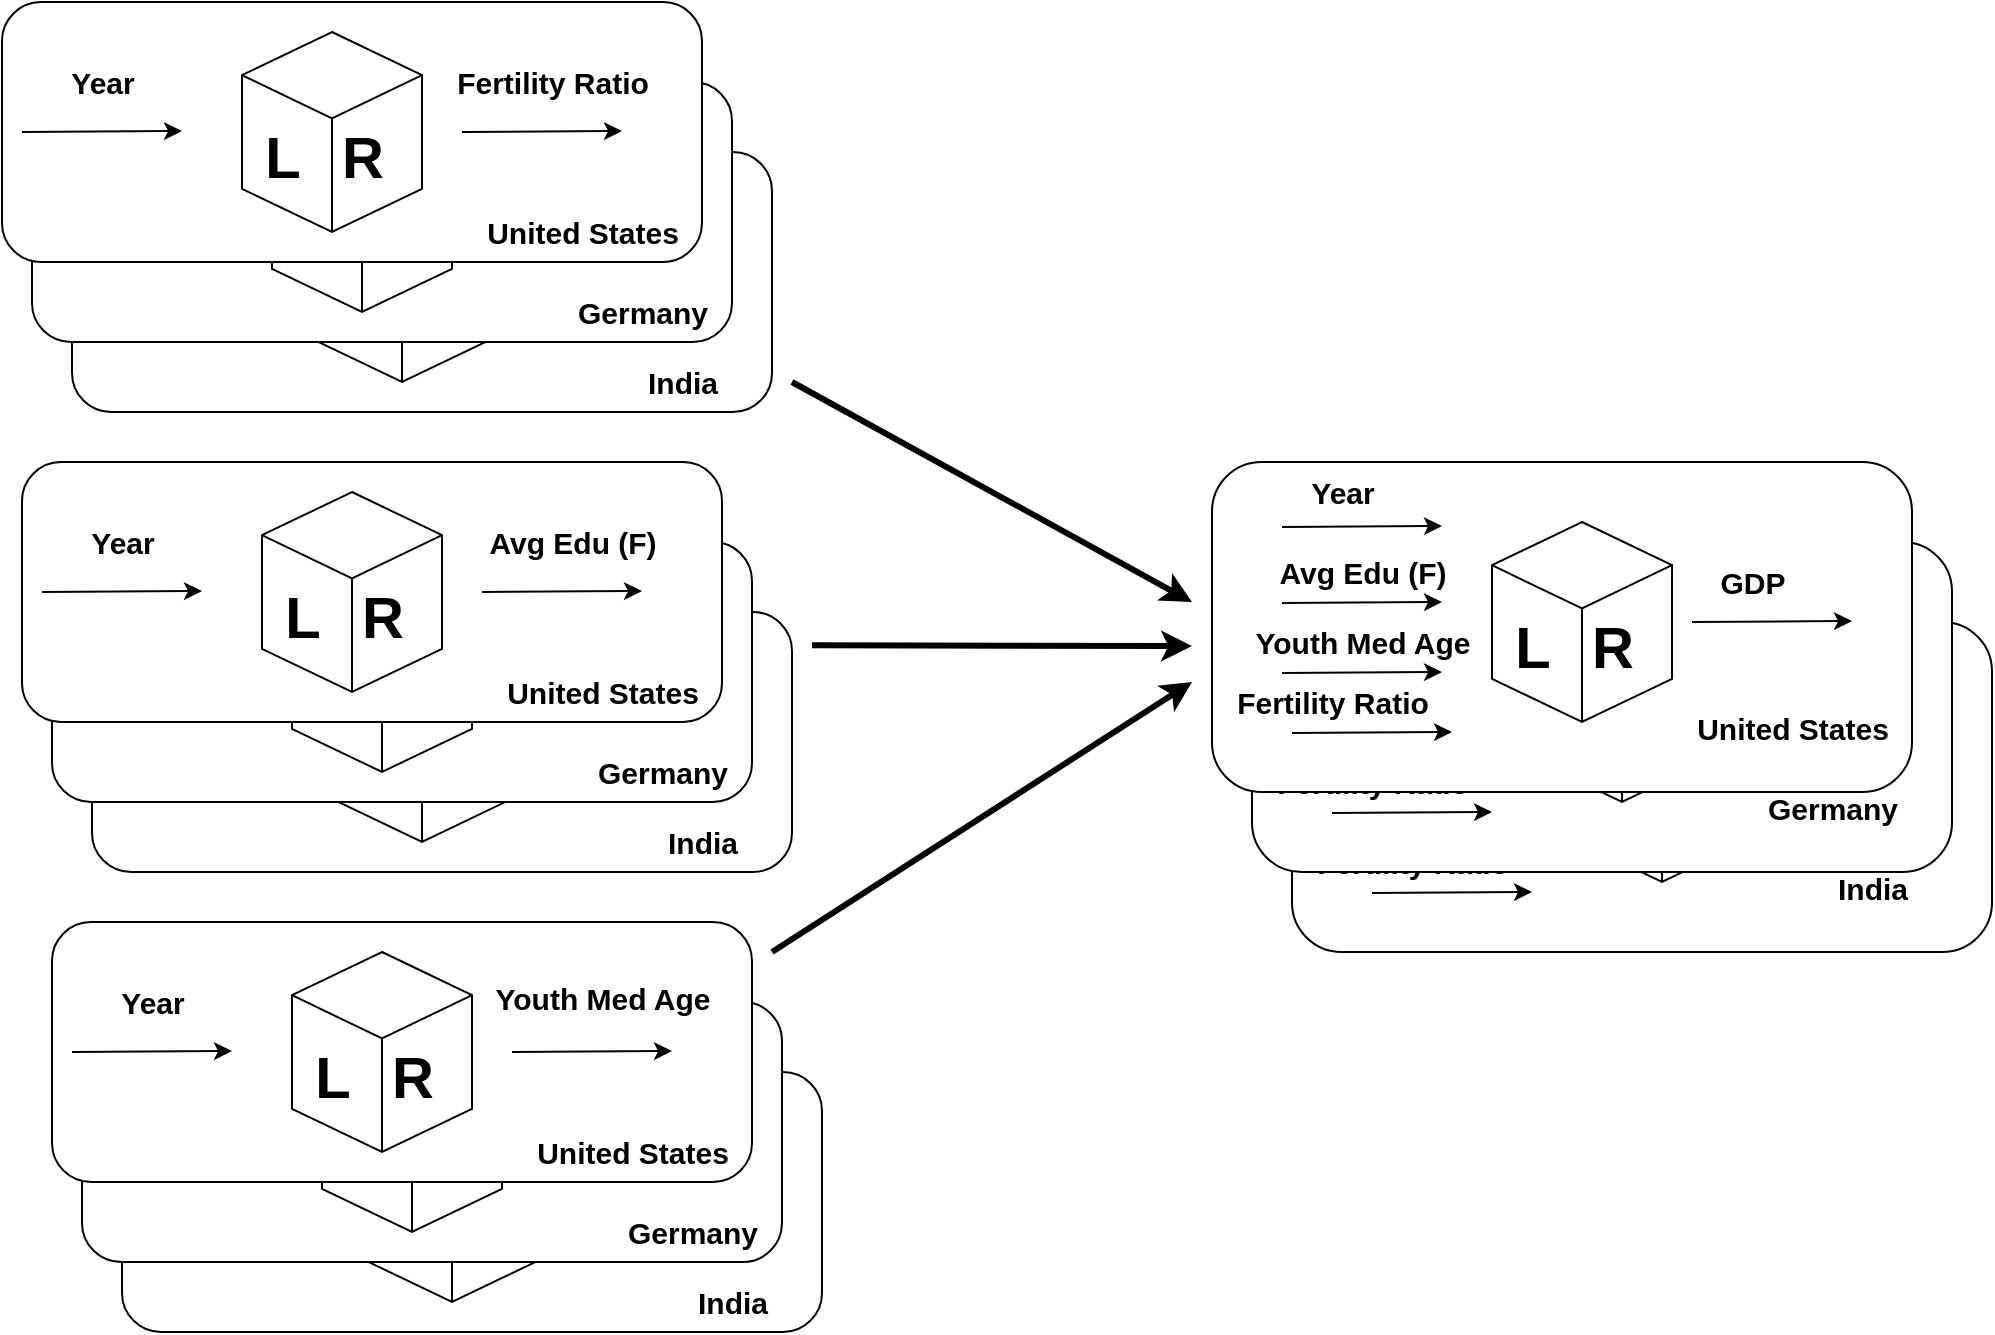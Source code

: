 <mxfile version="25.0.3">
  <diagram name="Page-1" id="n38M5JFeNuQ6cD_mAk6k">
    <mxGraphModel dx="1750" dy="870" grid="1" gridSize="10" guides="1" tooltips="1" connect="1" arrows="1" fold="1" page="1" pageScale="1" pageWidth="850" pageHeight="1100" math="0" shadow="0">
      <root>
        <mxCell id="0" />
        <mxCell id="1" parent="0" />
        <mxCell id="mbKit9BLrTyehjeJolwP-37" value="" style="group;fillColor=default;" vertex="1" connectable="0" parent="1">
          <mxGeometry x="15" y="40" width="385" height="205" as="geometry" />
        </mxCell>
        <mxCell id="mbKit9BLrTyehjeJolwP-15" value="" style="group" vertex="1" connectable="0" parent="mbKit9BLrTyehjeJolwP-37">
          <mxGeometry x="35" y="75" width="350" height="130" as="geometry" />
        </mxCell>
        <mxCell id="mbKit9BLrTyehjeJolwP-9" value="" style="rounded=1;whiteSpace=wrap;html=1;" vertex="1" parent="mbKit9BLrTyehjeJolwP-15">
          <mxGeometry width="350" height="130" as="geometry" />
        </mxCell>
        <mxCell id="mbKit9BLrTyehjeJolwP-1" value="" style="html=1;whiteSpace=wrap;shape=isoCube2;backgroundOutline=1;isoAngle=15;" vertex="1" parent="mbKit9BLrTyehjeJolwP-15">
          <mxGeometry x="120" y="15" width="90" height="100" as="geometry" />
        </mxCell>
        <mxCell id="mbKit9BLrTyehjeJolwP-2" value="" style="endArrow=classic;html=1;rounded=0;" edge="1" parent="mbKit9BLrTyehjeJolwP-15">
          <mxGeometry width="50" height="50" relative="1" as="geometry">
            <mxPoint x="10" y="65" as="sourcePoint" />
            <mxPoint x="90" y="64.5" as="targetPoint" />
          </mxGeometry>
        </mxCell>
        <mxCell id="mbKit9BLrTyehjeJolwP-3" value="&lt;b&gt;&lt;font style=&quot;font-size: 15px;&quot;&gt;Year&lt;/font&gt;&lt;/b&gt;" style="text;html=1;align=center;verticalAlign=middle;resizable=0;points=[];autosize=1;strokeColor=none;fillColor=none;" vertex="1" parent="mbKit9BLrTyehjeJolwP-15">
          <mxGeometry x="20" y="25" width="60" height="30" as="geometry" />
        </mxCell>
        <mxCell id="mbKit9BLrTyehjeJolwP-4" value="" style="endArrow=classic;html=1;rounded=0;" edge="1" parent="mbKit9BLrTyehjeJolwP-15">
          <mxGeometry width="50" height="50" relative="1" as="geometry">
            <mxPoint x="230" y="65" as="sourcePoint" />
            <mxPoint x="310" y="64.5" as="targetPoint" />
          </mxGeometry>
        </mxCell>
        <mxCell id="mbKit9BLrTyehjeJolwP-5" value="&lt;b&gt;&lt;font style=&quot;font-size: 15px;&quot;&gt;Fertility Ratio&lt;/font&gt;&lt;/b&gt;" style="text;html=1;align=center;verticalAlign=middle;resizable=0;points=[];autosize=1;strokeColor=none;fillColor=none;" vertex="1" parent="mbKit9BLrTyehjeJolwP-15">
          <mxGeometry x="215" y="25" width="120" height="30" as="geometry" />
        </mxCell>
        <mxCell id="mbKit9BLrTyehjeJolwP-10" value="&lt;font style=&quot;font-size: 29px;&quot;&gt;&lt;b&gt;L&lt;/b&gt;&lt;/font&gt;" style="text;html=1;align=center;verticalAlign=middle;resizable=0;points=[];autosize=1;strokeColor=none;fillColor=none;" vertex="1" parent="mbKit9BLrTyehjeJolwP-15">
          <mxGeometry x="120" y="53" width="40" height="50" as="geometry" />
        </mxCell>
        <mxCell id="mbKit9BLrTyehjeJolwP-13" value="&lt;span style=&quot;font-size: 29px;&quot;&gt;&lt;b&gt;R&lt;/b&gt;&lt;/span&gt;" style="text;html=1;align=center;verticalAlign=middle;resizable=0;points=[];autosize=1;strokeColor=none;fillColor=none;" vertex="1" parent="mbKit9BLrTyehjeJolwP-15">
          <mxGeometry x="160" y="53" width="40" height="50" as="geometry" />
        </mxCell>
        <mxCell id="mbKit9BLrTyehjeJolwP-14" value="&lt;b&gt;&lt;font style=&quot;font-size: 15px;&quot;&gt;India&lt;/font&gt;&lt;/b&gt;" style="text;html=1;align=center;verticalAlign=middle;resizable=0;points=[];autosize=1;strokeColor=none;fillColor=none;" vertex="1" parent="mbKit9BLrTyehjeJolwP-15">
          <mxGeometry x="275" y="100" width="60" height="30" as="geometry" />
        </mxCell>
        <mxCell id="mbKit9BLrTyehjeJolwP-17" value="" style="group" vertex="1" connectable="0" parent="mbKit9BLrTyehjeJolwP-37">
          <mxGeometry x="15" y="40" width="350" height="130" as="geometry" />
        </mxCell>
        <mxCell id="mbKit9BLrTyehjeJolwP-18" value="" style="rounded=1;whiteSpace=wrap;html=1;" vertex="1" parent="mbKit9BLrTyehjeJolwP-17">
          <mxGeometry width="350" height="130" as="geometry" />
        </mxCell>
        <mxCell id="mbKit9BLrTyehjeJolwP-19" value="" style="html=1;whiteSpace=wrap;shape=isoCube2;backgroundOutline=1;isoAngle=15;" vertex="1" parent="mbKit9BLrTyehjeJolwP-17">
          <mxGeometry x="120" y="15" width="90" height="100" as="geometry" />
        </mxCell>
        <mxCell id="mbKit9BLrTyehjeJolwP-20" value="" style="endArrow=classic;html=1;rounded=0;" edge="1" parent="mbKit9BLrTyehjeJolwP-17">
          <mxGeometry width="50" height="50" relative="1" as="geometry">
            <mxPoint x="10" y="65" as="sourcePoint" />
            <mxPoint x="90" y="64.5" as="targetPoint" />
          </mxGeometry>
        </mxCell>
        <mxCell id="mbKit9BLrTyehjeJolwP-21" value="&lt;b&gt;&lt;font style=&quot;font-size: 15px;&quot;&gt;Year&lt;/font&gt;&lt;/b&gt;" style="text;html=1;align=center;verticalAlign=middle;resizable=0;points=[];autosize=1;strokeColor=none;fillColor=none;" vertex="1" parent="mbKit9BLrTyehjeJolwP-17">
          <mxGeometry x="20" y="25" width="60" height="30" as="geometry" />
        </mxCell>
        <mxCell id="mbKit9BLrTyehjeJolwP-22" value="" style="endArrow=classic;html=1;rounded=0;" edge="1" parent="mbKit9BLrTyehjeJolwP-17">
          <mxGeometry width="50" height="50" relative="1" as="geometry">
            <mxPoint x="230" y="65" as="sourcePoint" />
            <mxPoint x="310" y="64.5" as="targetPoint" />
          </mxGeometry>
        </mxCell>
        <mxCell id="mbKit9BLrTyehjeJolwP-23" value="&lt;b&gt;&lt;font style=&quot;font-size: 15px;&quot;&gt;Fertility Ratio&lt;/font&gt;&lt;/b&gt;" style="text;html=1;align=center;verticalAlign=middle;resizable=0;points=[];autosize=1;strokeColor=none;fillColor=none;" vertex="1" parent="mbKit9BLrTyehjeJolwP-17">
          <mxGeometry x="215" y="25" width="120" height="30" as="geometry" />
        </mxCell>
        <mxCell id="mbKit9BLrTyehjeJolwP-24" value="&lt;font style=&quot;font-size: 29px;&quot;&gt;&lt;b&gt;L&lt;/b&gt;&lt;/font&gt;" style="text;html=1;align=center;verticalAlign=middle;resizable=0;points=[];autosize=1;strokeColor=none;fillColor=none;" vertex="1" parent="mbKit9BLrTyehjeJolwP-17">
          <mxGeometry x="120" y="53" width="40" height="50" as="geometry" />
        </mxCell>
        <mxCell id="mbKit9BLrTyehjeJolwP-25" value="&lt;span style=&quot;font-size: 29px;&quot;&gt;&lt;b&gt;R&lt;/b&gt;&lt;/span&gt;" style="text;html=1;align=center;verticalAlign=middle;resizable=0;points=[];autosize=1;strokeColor=none;fillColor=none;" vertex="1" parent="mbKit9BLrTyehjeJolwP-17">
          <mxGeometry x="160" y="53" width="40" height="50" as="geometry" />
        </mxCell>
        <mxCell id="mbKit9BLrTyehjeJolwP-26" value="&lt;span style=&quot;font-size: 15px;&quot;&gt;&lt;b&gt;Germany&lt;/b&gt;&lt;/span&gt;" style="text;html=1;align=center;verticalAlign=middle;resizable=0;points=[];autosize=1;strokeColor=none;fillColor=none;" vertex="1" parent="mbKit9BLrTyehjeJolwP-17">
          <mxGeometry x="260" y="100" width="90" height="30" as="geometry" />
        </mxCell>
        <mxCell id="mbKit9BLrTyehjeJolwP-27" value="" style="group" vertex="1" connectable="0" parent="mbKit9BLrTyehjeJolwP-37">
          <mxGeometry width="365" height="130" as="geometry" />
        </mxCell>
        <mxCell id="mbKit9BLrTyehjeJolwP-28" value="" style="rounded=1;whiteSpace=wrap;html=1;" vertex="1" parent="mbKit9BLrTyehjeJolwP-27">
          <mxGeometry width="350" height="130" as="geometry" />
        </mxCell>
        <mxCell id="mbKit9BLrTyehjeJolwP-29" value="" style="html=1;whiteSpace=wrap;shape=isoCube2;backgroundOutline=1;isoAngle=15;" vertex="1" parent="mbKit9BLrTyehjeJolwP-27">
          <mxGeometry x="120" y="15" width="90" height="100" as="geometry" />
        </mxCell>
        <mxCell id="mbKit9BLrTyehjeJolwP-30" value="" style="endArrow=classic;html=1;rounded=0;" edge="1" parent="mbKit9BLrTyehjeJolwP-27">
          <mxGeometry width="50" height="50" relative="1" as="geometry">
            <mxPoint x="10" y="65" as="sourcePoint" />
            <mxPoint x="90" y="64.5" as="targetPoint" />
          </mxGeometry>
        </mxCell>
        <mxCell id="mbKit9BLrTyehjeJolwP-31" value="&lt;b&gt;&lt;font style=&quot;font-size: 15px;&quot;&gt;Year&lt;/font&gt;&lt;/b&gt;" style="text;html=1;align=center;verticalAlign=middle;resizable=0;points=[];autosize=1;strokeColor=none;fillColor=none;" vertex="1" parent="mbKit9BLrTyehjeJolwP-27">
          <mxGeometry x="20" y="25" width="60" height="30" as="geometry" />
        </mxCell>
        <mxCell id="mbKit9BLrTyehjeJolwP-32" value="" style="endArrow=classic;html=1;rounded=0;" edge="1" parent="mbKit9BLrTyehjeJolwP-27">
          <mxGeometry width="50" height="50" relative="1" as="geometry">
            <mxPoint x="230" y="65" as="sourcePoint" />
            <mxPoint x="310" y="64.5" as="targetPoint" />
          </mxGeometry>
        </mxCell>
        <mxCell id="mbKit9BLrTyehjeJolwP-33" value="&lt;b&gt;&lt;font style=&quot;font-size: 15px;&quot;&gt;Fertility Ratio&lt;/font&gt;&lt;/b&gt;" style="text;html=1;align=center;verticalAlign=middle;resizable=0;points=[];autosize=1;strokeColor=none;fillColor=none;" vertex="1" parent="mbKit9BLrTyehjeJolwP-27">
          <mxGeometry x="215" y="25" width="120" height="30" as="geometry" />
        </mxCell>
        <mxCell id="mbKit9BLrTyehjeJolwP-34" value="&lt;font style=&quot;font-size: 29px;&quot;&gt;&lt;b&gt;L&lt;/b&gt;&lt;/font&gt;" style="text;html=1;align=center;verticalAlign=middle;resizable=0;points=[];autosize=1;strokeColor=none;fillColor=none;" vertex="1" parent="mbKit9BLrTyehjeJolwP-27">
          <mxGeometry x="120" y="53" width="40" height="50" as="geometry" />
        </mxCell>
        <mxCell id="mbKit9BLrTyehjeJolwP-35" value="&lt;span style=&quot;font-size: 29px;&quot;&gt;&lt;b&gt;R&lt;/b&gt;&lt;/span&gt;" style="text;html=1;align=center;verticalAlign=middle;resizable=0;points=[];autosize=1;strokeColor=none;fillColor=none;" vertex="1" parent="mbKit9BLrTyehjeJolwP-27">
          <mxGeometry x="160" y="53" width="40" height="50" as="geometry" />
        </mxCell>
        <mxCell id="mbKit9BLrTyehjeJolwP-36" value="&lt;span style=&quot;font-size: 15px;&quot;&gt;&lt;b&gt;United States&lt;/b&gt;&lt;/span&gt;" style="text;html=1;align=center;verticalAlign=middle;resizable=0;points=[];autosize=1;strokeColor=none;fillColor=none;" vertex="1" parent="mbKit9BLrTyehjeJolwP-27">
          <mxGeometry x="230" y="100" width="120" height="30" as="geometry" />
        </mxCell>
        <mxCell id="mbKit9BLrTyehjeJolwP-58" value="" style="group" vertex="1" connectable="0" parent="1">
          <mxGeometry x="25" y="270" width="385" height="205" as="geometry" />
        </mxCell>
        <mxCell id="mbKit9BLrTyehjeJolwP-59" value="" style="group" vertex="1" connectable="0" parent="mbKit9BLrTyehjeJolwP-58">
          <mxGeometry x="35" y="75" width="350" height="130" as="geometry" />
        </mxCell>
        <mxCell id="mbKit9BLrTyehjeJolwP-60" value="" style="rounded=1;whiteSpace=wrap;html=1;" vertex="1" parent="mbKit9BLrTyehjeJolwP-59">
          <mxGeometry width="350" height="130" as="geometry" />
        </mxCell>
        <mxCell id="mbKit9BLrTyehjeJolwP-61" value="" style="html=1;whiteSpace=wrap;shape=isoCube2;backgroundOutline=1;isoAngle=15;" vertex="1" parent="mbKit9BLrTyehjeJolwP-59">
          <mxGeometry x="120" y="15" width="90" height="100" as="geometry" />
        </mxCell>
        <mxCell id="mbKit9BLrTyehjeJolwP-62" value="" style="endArrow=classic;html=1;rounded=0;" edge="1" parent="mbKit9BLrTyehjeJolwP-59">
          <mxGeometry width="50" height="50" relative="1" as="geometry">
            <mxPoint x="10" y="65" as="sourcePoint" />
            <mxPoint x="90" y="64.5" as="targetPoint" />
          </mxGeometry>
        </mxCell>
        <mxCell id="mbKit9BLrTyehjeJolwP-63" value="&lt;b&gt;&lt;font style=&quot;font-size: 15px;&quot;&gt;Year&lt;/font&gt;&lt;/b&gt;" style="text;html=1;align=center;verticalAlign=middle;resizable=0;points=[];autosize=1;strokeColor=none;fillColor=none;" vertex="1" parent="mbKit9BLrTyehjeJolwP-59">
          <mxGeometry x="20" y="25" width="60" height="30" as="geometry" />
        </mxCell>
        <mxCell id="mbKit9BLrTyehjeJolwP-64" value="" style="endArrow=classic;html=1;rounded=0;" edge="1" parent="mbKit9BLrTyehjeJolwP-59">
          <mxGeometry width="50" height="50" relative="1" as="geometry">
            <mxPoint x="230" y="65" as="sourcePoint" />
            <mxPoint x="310" y="64.5" as="targetPoint" />
          </mxGeometry>
        </mxCell>
        <mxCell id="mbKit9BLrTyehjeJolwP-65" value="&lt;b&gt;&lt;font style=&quot;font-size: 15px;&quot;&gt;Fertility Ratio&lt;/font&gt;&lt;/b&gt;" style="text;html=1;align=center;verticalAlign=middle;resizable=0;points=[];autosize=1;strokeColor=none;fillColor=none;" vertex="1" parent="mbKit9BLrTyehjeJolwP-59">
          <mxGeometry x="215" y="25" width="120" height="30" as="geometry" />
        </mxCell>
        <mxCell id="mbKit9BLrTyehjeJolwP-66" value="&lt;font style=&quot;font-size: 29px;&quot;&gt;&lt;b&gt;L&lt;/b&gt;&lt;/font&gt;" style="text;html=1;align=center;verticalAlign=middle;resizable=0;points=[];autosize=1;strokeColor=none;fillColor=none;" vertex="1" parent="mbKit9BLrTyehjeJolwP-59">
          <mxGeometry x="120" y="53" width="40" height="50" as="geometry" />
        </mxCell>
        <mxCell id="mbKit9BLrTyehjeJolwP-67" value="&lt;span style=&quot;font-size: 29px;&quot;&gt;&lt;b&gt;R&lt;/b&gt;&lt;/span&gt;" style="text;html=1;align=center;verticalAlign=middle;resizable=0;points=[];autosize=1;strokeColor=none;fillColor=none;" vertex="1" parent="mbKit9BLrTyehjeJolwP-59">
          <mxGeometry x="160" y="53" width="40" height="50" as="geometry" />
        </mxCell>
        <mxCell id="mbKit9BLrTyehjeJolwP-68" value="&lt;b&gt;&lt;font style=&quot;font-size: 15px;&quot;&gt;India&lt;/font&gt;&lt;/b&gt;" style="text;html=1;align=center;verticalAlign=middle;resizable=0;points=[];autosize=1;strokeColor=none;fillColor=none;" vertex="1" parent="mbKit9BLrTyehjeJolwP-59">
          <mxGeometry x="275" y="100" width="60" height="30" as="geometry" />
        </mxCell>
        <mxCell id="mbKit9BLrTyehjeJolwP-69" value="" style="group" vertex="1" connectable="0" parent="mbKit9BLrTyehjeJolwP-58">
          <mxGeometry x="15" y="40" width="350" height="130" as="geometry" />
        </mxCell>
        <mxCell id="mbKit9BLrTyehjeJolwP-70" value="" style="rounded=1;whiteSpace=wrap;html=1;" vertex="1" parent="mbKit9BLrTyehjeJolwP-69">
          <mxGeometry width="350" height="130" as="geometry" />
        </mxCell>
        <mxCell id="mbKit9BLrTyehjeJolwP-71" value="" style="html=1;whiteSpace=wrap;shape=isoCube2;backgroundOutline=1;isoAngle=15;" vertex="1" parent="mbKit9BLrTyehjeJolwP-69">
          <mxGeometry x="120" y="15" width="90" height="100" as="geometry" />
        </mxCell>
        <mxCell id="mbKit9BLrTyehjeJolwP-72" value="" style="endArrow=classic;html=1;rounded=0;" edge="1" parent="mbKit9BLrTyehjeJolwP-69">
          <mxGeometry width="50" height="50" relative="1" as="geometry">
            <mxPoint x="10" y="65" as="sourcePoint" />
            <mxPoint x="90" y="64.5" as="targetPoint" />
          </mxGeometry>
        </mxCell>
        <mxCell id="mbKit9BLrTyehjeJolwP-73" value="&lt;b&gt;&lt;font style=&quot;font-size: 15px;&quot;&gt;Year&lt;/font&gt;&lt;/b&gt;" style="text;html=1;align=center;verticalAlign=middle;resizable=0;points=[];autosize=1;strokeColor=none;fillColor=none;" vertex="1" parent="mbKit9BLrTyehjeJolwP-69">
          <mxGeometry x="20" y="25" width="60" height="30" as="geometry" />
        </mxCell>
        <mxCell id="mbKit9BLrTyehjeJolwP-74" value="" style="endArrow=classic;html=1;rounded=0;" edge="1" parent="mbKit9BLrTyehjeJolwP-69">
          <mxGeometry width="50" height="50" relative="1" as="geometry">
            <mxPoint x="230" y="65" as="sourcePoint" />
            <mxPoint x="310" y="64.5" as="targetPoint" />
          </mxGeometry>
        </mxCell>
        <mxCell id="mbKit9BLrTyehjeJolwP-75" value="&lt;b&gt;&lt;font style=&quot;font-size: 15px;&quot;&gt;Fertility Ratio&lt;/font&gt;&lt;/b&gt;" style="text;html=1;align=center;verticalAlign=middle;resizable=0;points=[];autosize=1;strokeColor=none;fillColor=none;" vertex="1" parent="mbKit9BLrTyehjeJolwP-69">
          <mxGeometry x="215" y="25" width="120" height="30" as="geometry" />
        </mxCell>
        <mxCell id="mbKit9BLrTyehjeJolwP-76" value="&lt;font style=&quot;font-size: 29px;&quot;&gt;&lt;b&gt;L&lt;/b&gt;&lt;/font&gt;" style="text;html=1;align=center;verticalAlign=middle;resizable=0;points=[];autosize=1;strokeColor=none;fillColor=none;" vertex="1" parent="mbKit9BLrTyehjeJolwP-69">
          <mxGeometry x="120" y="53" width="40" height="50" as="geometry" />
        </mxCell>
        <mxCell id="mbKit9BLrTyehjeJolwP-77" value="&lt;span style=&quot;font-size: 29px;&quot;&gt;&lt;b&gt;R&lt;/b&gt;&lt;/span&gt;" style="text;html=1;align=center;verticalAlign=middle;resizable=0;points=[];autosize=1;strokeColor=none;fillColor=none;" vertex="1" parent="mbKit9BLrTyehjeJolwP-69">
          <mxGeometry x="160" y="53" width="40" height="50" as="geometry" />
        </mxCell>
        <mxCell id="mbKit9BLrTyehjeJolwP-78" value="&lt;span style=&quot;font-size: 15px;&quot;&gt;&lt;b&gt;Germany&lt;/b&gt;&lt;/span&gt;" style="text;html=1;align=center;verticalAlign=middle;resizable=0;points=[];autosize=1;strokeColor=none;fillColor=none;" vertex="1" parent="mbKit9BLrTyehjeJolwP-69">
          <mxGeometry x="260" y="100" width="90" height="30" as="geometry" />
        </mxCell>
        <mxCell id="mbKit9BLrTyehjeJolwP-79" value="" style="group" vertex="1" connectable="0" parent="mbKit9BLrTyehjeJolwP-58">
          <mxGeometry width="365" height="130" as="geometry" />
        </mxCell>
        <mxCell id="mbKit9BLrTyehjeJolwP-80" value="" style="rounded=1;whiteSpace=wrap;html=1;" vertex="1" parent="mbKit9BLrTyehjeJolwP-79">
          <mxGeometry width="350" height="130" as="geometry" />
        </mxCell>
        <mxCell id="mbKit9BLrTyehjeJolwP-81" value="" style="html=1;whiteSpace=wrap;shape=isoCube2;backgroundOutline=1;isoAngle=15;" vertex="1" parent="mbKit9BLrTyehjeJolwP-79">
          <mxGeometry x="120" y="15" width="90" height="100" as="geometry" />
        </mxCell>
        <mxCell id="mbKit9BLrTyehjeJolwP-82" value="" style="endArrow=classic;html=1;rounded=0;" edge="1" parent="mbKit9BLrTyehjeJolwP-79">
          <mxGeometry width="50" height="50" relative="1" as="geometry">
            <mxPoint x="10" y="65" as="sourcePoint" />
            <mxPoint x="90" y="64.5" as="targetPoint" />
          </mxGeometry>
        </mxCell>
        <mxCell id="mbKit9BLrTyehjeJolwP-83" value="&lt;b&gt;&lt;font style=&quot;font-size: 15px;&quot;&gt;Year&lt;/font&gt;&lt;/b&gt;" style="text;html=1;align=center;verticalAlign=middle;resizable=0;points=[];autosize=1;strokeColor=none;fillColor=none;" vertex="1" parent="mbKit9BLrTyehjeJolwP-79">
          <mxGeometry x="20" y="25" width="60" height="30" as="geometry" />
        </mxCell>
        <mxCell id="mbKit9BLrTyehjeJolwP-84" value="" style="endArrow=classic;html=1;rounded=0;" edge="1" parent="mbKit9BLrTyehjeJolwP-79">
          <mxGeometry width="50" height="50" relative="1" as="geometry">
            <mxPoint x="230" y="65" as="sourcePoint" />
            <mxPoint x="310" y="64.5" as="targetPoint" />
          </mxGeometry>
        </mxCell>
        <mxCell id="mbKit9BLrTyehjeJolwP-85" value="&lt;span style=&quot;font-size: 15px;&quot;&gt;&lt;b&gt;Avg Edu (F)&lt;/b&gt;&lt;/span&gt;" style="text;html=1;align=center;verticalAlign=middle;resizable=0;points=[];autosize=1;strokeColor=none;fillColor=none;" vertex="1" parent="mbKit9BLrTyehjeJolwP-79">
          <mxGeometry x="220" y="25" width="110" height="30" as="geometry" />
        </mxCell>
        <mxCell id="mbKit9BLrTyehjeJolwP-86" value="&lt;font style=&quot;font-size: 29px;&quot;&gt;&lt;b&gt;L&lt;/b&gt;&lt;/font&gt;" style="text;html=1;align=center;verticalAlign=middle;resizable=0;points=[];autosize=1;strokeColor=none;fillColor=none;" vertex="1" parent="mbKit9BLrTyehjeJolwP-79">
          <mxGeometry x="120" y="53" width="40" height="50" as="geometry" />
        </mxCell>
        <mxCell id="mbKit9BLrTyehjeJolwP-87" value="&lt;span style=&quot;font-size: 29px;&quot;&gt;&lt;b&gt;R&lt;/b&gt;&lt;/span&gt;" style="text;html=1;align=center;verticalAlign=middle;resizable=0;points=[];autosize=1;strokeColor=none;fillColor=none;" vertex="1" parent="mbKit9BLrTyehjeJolwP-79">
          <mxGeometry x="160" y="53" width="40" height="50" as="geometry" />
        </mxCell>
        <mxCell id="mbKit9BLrTyehjeJolwP-88" value="&lt;span style=&quot;font-size: 15px;&quot;&gt;&lt;b&gt;United States&lt;/b&gt;&lt;/span&gt;" style="text;html=1;align=center;verticalAlign=middle;resizable=0;points=[];autosize=1;strokeColor=none;fillColor=none;" vertex="1" parent="mbKit9BLrTyehjeJolwP-79">
          <mxGeometry x="230" y="100" width="120" height="30" as="geometry" />
        </mxCell>
        <mxCell id="mbKit9BLrTyehjeJolwP-89" value="" style="group" vertex="1" connectable="0" parent="1">
          <mxGeometry x="40" y="500" width="385" height="205" as="geometry" />
        </mxCell>
        <mxCell id="mbKit9BLrTyehjeJolwP-90" value="" style="group" vertex="1" connectable="0" parent="mbKit9BLrTyehjeJolwP-89">
          <mxGeometry x="35" y="75" width="350" height="130" as="geometry" />
        </mxCell>
        <mxCell id="mbKit9BLrTyehjeJolwP-91" value="" style="rounded=1;whiteSpace=wrap;html=1;" vertex="1" parent="mbKit9BLrTyehjeJolwP-90">
          <mxGeometry width="350" height="130" as="geometry" />
        </mxCell>
        <mxCell id="mbKit9BLrTyehjeJolwP-92" value="" style="html=1;whiteSpace=wrap;shape=isoCube2;backgroundOutline=1;isoAngle=15;" vertex="1" parent="mbKit9BLrTyehjeJolwP-90">
          <mxGeometry x="120" y="15" width="90" height="100" as="geometry" />
        </mxCell>
        <mxCell id="mbKit9BLrTyehjeJolwP-93" value="" style="endArrow=classic;html=1;rounded=0;" edge="1" parent="mbKit9BLrTyehjeJolwP-90">
          <mxGeometry width="50" height="50" relative="1" as="geometry">
            <mxPoint x="10" y="65" as="sourcePoint" />
            <mxPoint x="90" y="64.5" as="targetPoint" />
          </mxGeometry>
        </mxCell>
        <mxCell id="mbKit9BLrTyehjeJolwP-94" value="&lt;b&gt;&lt;font style=&quot;font-size: 15px;&quot;&gt;Year&lt;/font&gt;&lt;/b&gt;" style="text;html=1;align=center;verticalAlign=middle;resizable=0;points=[];autosize=1;strokeColor=none;fillColor=none;" vertex="1" parent="mbKit9BLrTyehjeJolwP-90">
          <mxGeometry x="20" y="25" width="60" height="30" as="geometry" />
        </mxCell>
        <mxCell id="mbKit9BLrTyehjeJolwP-95" value="" style="endArrow=classic;html=1;rounded=0;" edge="1" parent="mbKit9BLrTyehjeJolwP-90">
          <mxGeometry width="50" height="50" relative="1" as="geometry">
            <mxPoint x="230" y="65" as="sourcePoint" />
            <mxPoint x="310" y="64.5" as="targetPoint" />
          </mxGeometry>
        </mxCell>
        <mxCell id="mbKit9BLrTyehjeJolwP-96" value="&lt;b&gt;&lt;font style=&quot;font-size: 15px;&quot;&gt;Fertility Ratio&lt;/font&gt;&lt;/b&gt;" style="text;html=1;align=center;verticalAlign=middle;resizable=0;points=[];autosize=1;strokeColor=none;fillColor=none;" vertex="1" parent="mbKit9BLrTyehjeJolwP-90">
          <mxGeometry x="215" y="25" width="120" height="30" as="geometry" />
        </mxCell>
        <mxCell id="mbKit9BLrTyehjeJolwP-97" value="&lt;font style=&quot;font-size: 29px;&quot;&gt;&lt;b&gt;L&lt;/b&gt;&lt;/font&gt;" style="text;html=1;align=center;verticalAlign=middle;resizable=0;points=[];autosize=1;strokeColor=none;fillColor=none;" vertex="1" parent="mbKit9BLrTyehjeJolwP-90">
          <mxGeometry x="120" y="53" width="40" height="50" as="geometry" />
        </mxCell>
        <mxCell id="mbKit9BLrTyehjeJolwP-98" value="&lt;span style=&quot;font-size: 29px;&quot;&gt;&lt;b&gt;R&lt;/b&gt;&lt;/span&gt;" style="text;html=1;align=center;verticalAlign=middle;resizable=0;points=[];autosize=1;strokeColor=none;fillColor=none;" vertex="1" parent="mbKit9BLrTyehjeJolwP-90">
          <mxGeometry x="160" y="53" width="40" height="50" as="geometry" />
        </mxCell>
        <mxCell id="mbKit9BLrTyehjeJolwP-99" value="&lt;b&gt;&lt;font style=&quot;font-size: 15px;&quot;&gt;India&lt;/font&gt;&lt;/b&gt;" style="text;html=1;align=center;verticalAlign=middle;resizable=0;points=[];autosize=1;strokeColor=none;fillColor=none;" vertex="1" parent="mbKit9BLrTyehjeJolwP-90">
          <mxGeometry x="275" y="100" width="60" height="30" as="geometry" />
        </mxCell>
        <mxCell id="mbKit9BLrTyehjeJolwP-100" value="" style="group" vertex="1" connectable="0" parent="mbKit9BLrTyehjeJolwP-89">
          <mxGeometry x="15" y="40" width="350" height="130" as="geometry" />
        </mxCell>
        <mxCell id="mbKit9BLrTyehjeJolwP-101" value="" style="rounded=1;whiteSpace=wrap;html=1;" vertex="1" parent="mbKit9BLrTyehjeJolwP-100">
          <mxGeometry width="350" height="130" as="geometry" />
        </mxCell>
        <mxCell id="mbKit9BLrTyehjeJolwP-102" value="" style="html=1;whiteSpace=wrap;shape=isoCube2;backgroundOutline=1;isoAngle=15;" vertex="1" parent="mbKit9BLrTyehjeJolwP-100">
          <mxGeometry x="120" y="15" width="90" height="100" as="geometry" />
        </mxCell>
        <mxCell id="mbKit9BLrTyehjeJolwP-103" value="" style="endArrow=classic;html=1;rounded=0;" edge="1" parent="mbKit9BLrTyehjeJolwP-100">
          <mxGeometry width="50" height="50" relative="1" as="geometry">
            <mxPoint x="10" y="65" as="sourcePoint" />
            <mxPoint x="90" y="64.5" as="targetPoint" />
          </mxGeometry>
        </mxCell>
        <mxCell id="mbKit9BLrTyehjeJolwP-104" value="&lt;b&gt;&lt;font style=&quot;font-size: 15px;&quot;&gt;Year&lt;/font&gt;&lt;/b&gt;" style="text;html=1;align=center;verticalAlign=middle;resizable=0;points=[];autosize=1;strokeColor=none;fillColor=none;" vertex="1" parent="mbKit9BLrTyehjeJolwP-100">
          <mxGeometry x="20" y="25" width="60" height="30" as="geometry" />
        </mxCell>
        <mxCell id="mbKit9BLrTyehjeJolwP-105" value="" style="endArrow=classic;html=1;rounded=0;" edge="1" parent="mbKit9BLrTyehjeJolwP-100">
          <mxGeometry width="50" height="50" relative="1" as="geometry">
            <mxPoint x="230" y="65" as="sourcePoint" />
            <mxPoint x="310" y="64.5" as="targetPoint" />
          </mxGeometry>
        </mxCell>
        <mxCell id="mbKit9BLrTyehjeJolwP-106" value="&lt;b&gt;&lt;font style=&quot;font-size: 15px;&quot;&gt;Fertility Ratio&lt;/font&gt;&lt;/b&gt;" style="text;html=1;align=center;verticalAlign=middle;resizable=0;points=[];autosize=1;strokeColor=none;fillColor=none;" vertex="1" parent="mbKit9BLrTyehjeJolwP-100">
          <mxGeometry x="215" y="25" width="120" height="30" as="geometry" />
        </mxCell>
        <mxCell id="mbKit9BLrTyehjeJolwP-107" value="&lt;font style=&quot;font-size: 29px;&quot;&gt;&lt;b&gt;L&lt;/b&gt;&lt;/font&gt;" style="text;html=1;align=center;verticalAlign=middle;resizable=0;points=[];autosize=1;strokeColor=none;fillColor=none;" vertex="1" parent="mbKit9BLrTyehjeJolwP-100">
          <mxGeometry x="120" y="53" width="40" height="50" as="geometry" />
        </mxCell>
        <mxCell id="mbKit9BLrTyehjeJolwP-108" value="&lt;span style=&quot;font-size: 29px;&quot;&gt;&lt;b&gt;R&lt;/b&gt;&lt;/span&gt;" style="text;html=1;align=center;verticalAlign=middle;resizable=0;points=[];autosize=1;strokeColor=none;fillColor=none;" vertex="1" parent="mbKit9BLrTyehjeJolwP-100">
          <mxGeometry x="160" y="53" width="40" height="50" as="geometry" />
        </mxCell>
        <mxCell id="mbKit9BLrTyehjeJolwP-109" value="&lt;span style=&quot;font-size: 15px;&quot;&gt;&lt;b&gt;Germany&lt;/b&gt;&lt;/span&gt;" style="text;html=1;align=center;verticalAlign=middle;resizable=0;points=[];autosize=1;strokeColor=none;fillColor=none;" vertex="1" parent="mbKit9BLrTyehjeJolwP-100">
          <mxGeometry x="260" y="100" width="90" height="30" as="geometry" />
        </mxCell>
        <mxCell id="mbKit9BLrTyehjeJolwP-110" value="" style="group" vertex="1" connectable="0" parent="mbKit9BLrTyehjeJolwP-89">
          <mxGeometry width="365" height="130" as="geometry" />
        </mxCell>
        <mxCell id="mbKit9BLrTyehjeJolwP-111" value="" style="rounded=1;whiteSpace=wrap;html=1;" vertex="1" parent="mbKit9BLrTyehjeJolwP-110">
          <mxGeometry width="350" height="130" as="geometry" />
        </mxCell>
        <mxCell id="mbKit9BLrTyehjeJolwP-112" value="" style="html=1;whiteSpace=wrap;shape=isoCube2;backgroundOutline=1;isoAngle=15;" vertex="1" parent="mbKit9BLrTyehjeJolwP-110">
          <mxGeometry x="120" y="15" width="90" height="100" as="geometry" />
        </mxCell>
        <mxCell id="mbKit9BLrTyehjeJolwP-113" value="" style="endArrow=classic;html=1;rounded=0;" edge="1" parent="mbKit9BLrTyehjeJolwP-110">
          <mxGeometry width="50" height="50" relative="1" as="geometry">
            <mxPoint x="10" y="65" as="sourcePoint" />
            <mxPoint x="90" y="64.5" as="targetPoint" />
          </mxGeometry>
        </mxCell>
        <mxCell id="mbKit9BLrTyehjeJolwP-114" value="&lt;b&gt;&lt;font style=&quot;font-size: 15px;&quot;&gt;Year&lt;/font&gt;&lt;/b&gt;" style="text;html=1;align=center;verticalAlign=middle;resizable=0;points=[];autosize=1;strokeColor=none;fillColor=none;" vertex="1" parent="mbKit9BLrTyehjeJolwP-110">
          <mxGeometry x="20" y="25" width="60" height="30" as="geometry" />
        </mxCell>
        <mxCell id="mbKit9BLrTyehjeJolwP-115" value="" style="endArrow=classic;html=1;rounded=0;" edge="1" parent="mbKit9BLrTyehjeJolwP-110">
          <mxGeometry width="50" height="50" relative="1" as="geometry">
            <mxPoint x="230" y="65" as="sourcePoint" />
            <mxPoint x="310" y="64.5" as="targetPoint" />
          </mxGeometry>
        </mxCell>
        <mxCell id="mbKit9BLrTyehjeJolwP-116" value="&lt;span style=&quot;font-size: 15px;&quot;&gt;&lt;b&gt;Youth Med Age&lt;/b&gt;&lt;/span&gt;" style="text;html=1;align=center;verticalAlign=middle;resizable=0;points=[];autosize=1;strokeColor=none;fillColor=none;" vertex="1" parent="mbKit9BLrTyehjeJolwP-110">
          <mxGeometry x="210" y="23" width="130" height="30" as="geometry" />
        </mxCell>
        <mxCell id="mbKit9BLrTyehjeJolwP-117" value="&lt;font style=&quot;font-size: 29px;&quot;&gt;&lt;b&gt;L&lt;/b&gt;&lt;/font&gt;" style="text;html=1;align=center;verticalAlign=middle;resizable=0;points=[];autosize=1;strokeColor=none;fillColor=none;" vertex="1" parent="mbKit9BLrTyehjeJolwP-110">
          <mxGeometry x="120" y="53" width="40" height="50" as="geometry" />
        </mxCell>
        <mxCell id="mbKit9BLrTyehjeJolwP-118" value="&lt;span style=&quot;font-size: 29px;&quot;&gt;&lt;b&gt;R&lt;/b&gt;&lt;/span&gt;" style="text;html=1;align=center;verticalAlign=middle;resizable=0;points=[];autosize=1;strokeColor=none;fillColor=none;" vertex="1" parent="mbKit9BLrTyehjeJolwP-110">
          <mxGeometry x="160" y="53" width="40" height="50" as="geometry" />
        </mxCell>
        <mxCell id="mbKit9BLrTyehjeJolwP-119" value="&lt;span style=&quot;font-size: 15px;&quot;&gt;&lt;b&gt;United States&lt;/b&gt;&lt;/span&gt;" style="text;html=1;align=center;verticalAlign=middle;resizable=0;points=[];autosize=1;strokeColor=none;fillColor=none;" vertex="1" parent="mbKit9BLrTyehjeJolwP-110">
          <mxGeometry x="230" y="100" width="120" height="30" as="geometry" />
        </mxCell>
        <mxCell id="mbKit9BLrTyehjeJolwP-183" value="" style="group" vertex="1" connectable="0" parent="1">
          <mxGeometry x="620" y="270" width="390" height="245" as="geometry" />
        </mxCell>
        <mxCell id="mbKit9BLrTyehjeJolwP-148" value="" style="group" vertex="1" connectable="0" parent="mbKit9BLrTyehjeJolwP-183">
          <mxGeometry x="40" y="80" width="350" height="165" as="geometry" />
        </mxCell>
        <mxCell id="mbKit9BLrTyehjeJolwP-122" value="" style="rounded=1;whiteSpace=wrap;html=1;" vertex="1" parent="mbKit9BLrTyehjeJolwP-148">
          <mxGeometry width="350" height="165" as="geometry" />
        </mxCell>
        <mxCell id="mbKit9BLrTyehjeJolwP-123" value="" style="html=1;whiteSpace=wrap;shape=isoCube2;backgroundOutline=1;isoAngle=15;" vertex="1" parent="mbKit9BLrTyehjeJolwP-148">
          <mxGeometry x="140" y="30" width="90" height="100" as="geometry" />
        </mxCell>
        <mxCell id="mbKit9BLrTyehjeJolwP-124" value="" style="endArrow=classic;html=1;rounded=0;" edge="1" parent="mbKit9BLrTyehjeJolwP-148">
          <mxGeometry width="50" height="50" relative="1" as="geometry">
            <mxPoint x="35" y="32.5" as="sourcePoint" />
            <mxPoint x="115" y="32" as="targetPoint" />
          </mxGeometry>
        </mxCell>
        <mxCell id="mbKit9BLrTyehjeJolwP-125" value="&lt;b&gt;&lt;font style=&quot;font-size: 15px;&quot;&gt;Year&lt;/font&gt;&lt;/b&gt;" style="text;html=1;align=center;verticalAlign=middle;resizable=0;points=[];autosize=1;strokeColor=none;fillColor=none;" vertex="1" parent="mbKit9BLrTyehjeJolwP-148">
          <mxGeometry x="35" width="60" height="30" as="geometry" />
        </mxCell>
        <mxCell id="mbKit9BLrTyehjeJolwP-126" value="" style="endArrow=classic;html=1;rounded=0;" edge="1" parent="mbKit9BLrTyehjeJolwP-148">
          <mxGeometry width="50" height="50" relative="1" as="geometry">
            <mxPoint x="240" y="80" as="sourcePoint" />
            <mxPoint x="320" y="79.5" as="targetPoint" />
          </mxGeometry>
        </mxCell>
        <mxCell id="mbKit9BLrTyehjeJolwP-127" value="&lt;span style=&quot;font-size: 15px;&quot;&gt;&lt;b&gt;GDP&lt;/b&gt;&lt;/span&gt;" style="text;html=1;align=center;verticalAlign=middle;resizable=0;points=[];autosize=1;strokeColor=none;fillColor=none;" vertex="1" parent="mbKit9BLrTyehjeJolwP-148">
          <mxGeometry x="240" y="45" width="60" height="30" as="geometry" />
        </mxCell>
        <mxCell id="mbKit9BLrTyehjeJolwP-128" value="&lt;font style=&quot;font-size: 29px;&quot;&gt;&lt;b&gt;L&lt;/b&gt;&lt;/font&gt;" style="text;html=1;align=center;verticalAlign=middle;resizable=0;points=[];autosize=1;strokeColor=none;fillColor=none;" vertex="1" parent="mbKit9BLrTyehjeJolwP-148">
          <mxGeometry x="140" y="68" width="40" height="50" as="geometry" />
        </mxCell>
        <mxCell id="mbKit9BLrTyehjeJolwP-129" value="&lt;span style=&quot;font-size: 29px;&quot;&gt;&lt;b&gt;R&lt;/b&gt;&lt;/span&gt;" style="text;html=1;align=center;verticalAlign=middle;resizable=0;points=[];autosize=1;strokeColor=none;fillColor=none;" vertex="1" parent="mbKit9BLrTyehjeJolwP-148">
          <mxGeometry x="180" y="68" width="40" height="50" as="geometry" />
        </mxCell>
        <mxCell id="mbKit9BLrTyehjeJolwP-130" value="&lt;b&gt;&lt;font style=&quot;font-size: 15px;&quot;&gt;India&lt;/font&gt;&lt;/b&gt;" style="text;html=1;align=center;verticalAlign=middle;resizable=0;points=[];autosize=1;strokeColor=none;fillColor=none;" vertex="1" parent="mbKit9BLrTyehjeJolwP-148">
          <mxGeometry x="260" y="118" width="60" height="30" as="geometry" />
        </mxCell>
        <mxCell id="mbKit9BLrTyehjeJolwP-131" value="" style="endArrow=classic;html=1;rounded=0;" edge="1" parent="mbKit9BLrTyehjeJolwP-148">
          <mxGeometry width="50" height="50" relative="1" as="geometry">
            <mxPoint x="35" y="70.5" as="sourcePoint" />
            <mxPoint x="115" y="70" as="targetPoint" />
          </mxGeometry>
        </mxCell>
        <mxCell id="mbKit9BLrTyehjeJolwP-132" value="&lt;span style=&quot;font-size: 15px;&quot;&gt;&lt;b&gt;Avg Edu (F)&lt;/b&gt;&lt;/span&gt;" style="text;html=1;align=center;verticalAlign=middle;resizable=0;points=[];autosize=1;strokeColor=none;fillColor=none;" vertex="1" parent="mbKit9BLrTyehjeJolwP-148">
          <mxGeometry x="20" y="40" width="110" height="30" as="geometry" />
        </mxCell>
        <mxCell id="mbKit9BLrTyehjeJolwP-134" value="&lt;span style=&quot;font-size: 15px;&quot;&gt;&lt;b&gt;Youth Med Age&lt;/b&gt;&lt;/span&gt;" style="text;html=1;align=center;verticalAlign=middle;resizable=0;points=[];autosize=1;strokeColor=none;fillColor=none;" vertex="1" parent="mbKit9BLrTyehjeJolwP-148">
          <mxGeometry x="10" y="75" width="130" height="30" as="geometry" />
        </mxCell>
        <mxCell id="mbKit9BLrTyehjeJolwP-138" value="" style="endArrow=classic;html=1;rounded=0;" edge="1" parent="mbKit9BLrTyehjeJolwP-148">
          <mxGeometry width="50" height="50" relative="1" as="geometry">
            <mxPoint x="35" y="105.5" as="sourcePoint" />
            <mxPoint x="115" y="105" as="targetPoint" />
          </mxGeometry>
        </mxCell>
        <mxCell id="mbKit9BLrTyehjeJolwP-147" value="" style="group" vertex="1" connectable="0" parent="mbKit9BLrTyehjeJolwP-148">
          <mxGeometry y="105" width="120" height="30.5" as="geometry" />
        </mxCell>
        <mxCell id="mbKit9BLrTyehjeJolwP-145" value="" style="endArrow=classic;html=1;rounded=0;" edge="1" parent="mbKit9BLrTyehjeJolwP-147">
          <mxGeometry width="50" height="50" relative="1" as="geometry">
            <mxPoint x="40" y="30.5" as="sourcePoint" />
            <mxPoint x="120" y="30" as="targetPoint" />
          </mxGeometry>
        </mxCell>
        <mxCell id="mbKit9BLrTyehjeJolwP-146" value="&lt;span style=&quot;font-size: 15px;&quot;&gt;&lt;b&gt;Fertility Ratio&lt;/b&gt;&lt;/span&gt;" style="text;html=1;align=center;verticalAlign=middle;resizable=0;points=[];autosize=1;strokeColor=none;fillColor=none;" vertex="1" parent="mbKit9BLrTyehjeJolwP-147">
          <mxGeometry width="120" height="30" as="geometry" />
        </mxCell>
        <mxCell id="mbKit9BLrTyehjeJolwP-149" value="" style="group" vertex="1" connectable="0" parent="mbKit9BLrTyehjeJolwP-183">
          <mxGeometry x="20" y="40" width="350" height="165" as="geometry" />
        </mxCell>
        <mxCell id="mbKit9BLrTyehjeJolwP-150" value="" style="rounded=1;whiteSpace=wrap;html=1;" vertex="1" parent="mbKit9BLrTyehjeJolwP-149">
          <mxGeometry width="350" height="165" as="geometry" />
        </mxCell>
        <mxCell id="mbKit9BLrTyehjeJolwP-151" value="" style="html=1;whiteSpace=wrap;shape=isoCube2;backgroundOutline=1;isoAngle=15;" vertex="1" parent="mbKit9BLrTyehjeJolwP-149">
          <mxGeometry x="140" y="30" width="90" height="100" as="geometry" />
        </mxCell>
        <mxCell id="mbKit9BLrTyehjeJolwP-152" value="" style="endArrow=classic;html=1;rounded=0;" edge="1" parent="mbKit9BLrTyehjeJolwP-149">
          <mxGeometry width="50" height="50" relative="1" as="geometry">
            <mxPoint x="35" y="32.5" as="sourcePoint" />
            <mxPoint x="115" y="32" as="targetPoint" />
          </mxGeometry>
        </mxCell>
        <mxCell id="mbKit9BLrTyehjeJolwP-153" value="&lt;b&gt;&lt;font style=&quot;font-size: 15px;&quot;&gt;Year&lt;/font&gt;&lt;/b&gt;" style="text;html=1;align=center;verticalAlign=middle;resizable=0;points=[];autosize=1;strokeColor=none;fillColor=none;" vertex="1" parent="mbKit9BLrTyehjeJolwP-149">
          <mxGeometry x="35" width="60" height="30" as="geometry" />
        </mxCell>
        <mxCell id="mbKit9BLrTyehjeJolwP-154" value="" style="endArrow=classic;html=1;rounded=0;" edge="1" parent="mbKit9BLrTyehjeJolwP-149">
          <mxGeometry width="50" height="50" relative="1" as="geometry">
            <mxPoint x="240" y="80" as="sourcePoint" />
            <mxPoint x="320" y="79.5" as="targetPoint" />
          </mxGeometry>
        </mxCell>
        <mxCell id="mbKit9BLrTyehjeJolwP-155" value="&lt;span style=&quot;font-size: 15px;&quot;&gt;&lt;b&gt;GDP&lt;/b&gt;&lt;/span&gt;" style="text;html=1;align=center;verticalAlign=middle;resizable=0;points=[];autosize=1;strokeColor=none;fillColor=none;" vertex="1" parent="mbKit9BLrTyehjeJolwP-149">
          <mxGeometry x="240" y="45" width="60" height="30" as="geometry" />
        </mxCell>
        <mxCell id="mbKit9BLrTyehjeJolwP-156" value="&lt;font style=&quot;font-size: 29px;&quot;&gt;&lt;b&gt;L&lt;/b&gt;&lt;/font&gt;" style="text;html=1;align=center;verticalAlign=middle;resizable=0;points=[];autosize=1;strokeColor=none;fillColor=none;" vertex="1" parent="mbKit9BLrTyehjeJolwP-149">
          <mxGeometry x="140" y="68" width="40" height="50" as="geometry" />
        </mxCell>
        <mxCell id="mbKit9BLrTyehjeJolwP-157" value="&lt;span style=&quot;font-size: 29px;&quot;&gt;&lt;b&gt;R&lt;/b&gt;&lt;/span&gt;" style="text;html=1;align=center;verticalAlign=middle;resizable=0;points=[];autosize=1;strokeColor=none;fillColor=none;" vertex="1" parent="mbKit9BLrTyehjeJolwP-149">
          <mxGeometry x="180" y="68" width="40" height="50" as="geometry" />
        </mxCell>
        <mxCell id="mbKit9BLrTyehjeJolwP-158" value="&lt;span style=&quot;font-size: 15px;&quot;&gt;&lt;b&gt;Germany&lt;/b&gt;&lt;/span&gt;" style="text;html=1;align=center;verticalAlign=middle;resizable=0;points=[];autosize=1;strokeColor=none;fillColor=none;" vertex="1" parent="mbKit9BLrTyehjeJolwP-149">
          <mxGeometry x="245" y="118" width="90" height="30" as="geometry" />
        </mxCell>
        <mxCell id="mbKit9BLrTyehjeJolwP-159" value="" style="endArrow=classic;html=1;rounded=0;" edge="1" parent="mbKit9BLrTyehjeJolwP-149">
          <mxGeometry width="50" height="50" relative="1" as="geometry">
            <mxPoint x="35" y="70.5" as="sourcePoint" />
            <mxPoint x="115" y="70" as="targetPoint" />
          </mxGeometry>
        </mxCell>
        <mxCell id="mbKit9BLrTyehjeJolwP-160" value="&lt;span style=&quot;font-size: 15px;&quot;&gt;&lt;b&gt;Avg Edu (F)&lt;/b&gt;&lt;/span&gt;" style="text;html=1;align=center;verticalAlign=middle;resizable=0;points=[];autosize=1;strokeColor=none;fillColor=none;" vertex="1" parent="mbKit9BLrTyehjeJolwP-149">
          <mxGeometry x="20" y="40" width="110" height="30" as="geometry" />
        </mxCell>
        <mxCell id="mbKit9BLrTyehjeJolwP-161" value="&lt;span style=&quot;font-size: 15px;&quot;&gt;&lt;b&gt;Youth Med Age&lt;/b&gt;&lt;/span&gt;" style="text;html=1;align=center;verticalAlign=middle;resizable=0;points=[];autosize=1;strokeColor=none;fillColor=none;" vertex="1" parent="mbKit9BLrTyehjeJolwP-149">
          <mxGeometry x="10" y="75" width="130" height="30" as="geometry" />
        </mxCell>
        <mxCell id="mbKit9BLrTyehjeJolwP-162" value="" style="endArrow=classic;html=1;rounded=0;" edge="1" parent="mbKit9BLrTyehjeJolwP-149">
          <mxGeometry width="50" height="50" relative="1" as="geometry">
            <mxPoint x="35" y="105.5" as="sourcePoint" />
            <mxPoint x="115" y="105" as="targetPoint" />
          </mxGeometry>
        </mxCell>
        <mxCell id="mbKit9BLrTyehjeJolwP-163" value="" style="group" vertex="1" connectable="0" parent="mbKit9BLrTyehjeJolwP-149">
          <mxGeometry y="105" width="120" height="30.5" as="geometry" />
        </mxCell>
        <mxCell id="mbKit9BLrTyehjeJolwP-164" value="" style="endArrow=classic;html=1;rounded=0;" edge="1" parent="mbKit9BLrTyehjeJolwP-163">
          <mxGeometry width="50" height="50" relative="1" as="geometry">
            <mxPoint x="40" y="30.5" as="sourcePoint" />
            <mxPoint x="120" y="30" as="targetPoint" />
          </mxGeometry>
        </mxCell>
        <mxCell id="mbKit9BLrTyehjeJolwP-165" value="&lt;span style=&quot;font-size: 15px;&quot;&gt;&lt;b&gt;Fertility Ratio&lt;/b&gt;&lt;/span&gt;" style="text;html=1;align=center;verticalAlign=middle;resizable=0;points=[];autosize=1;strokeColor=none;fillColor=none;" vertex="1" parent="mbKit9BLrTyehjeJolwP-163">
          <mxGeometry width="120" height="30" as="geometry" />
        </mxCell>
        <mxCell id="mbKit9BLrTyehjeJolwP-166" value="" style="group" vertex="1" connectable="0" parent="mbKit9BLrTyehjeJolwP-183">
          <mxGeometry width="350" height="165" as="geometry" />
        </mxCell>
        <mxCell id="mbKit9BLrTyehjeJolwP-167" value="" style="rounded=1;whiteSpace=wrap;html=1;" vertex="1" parent="mbKit9BLrTyehjeJolwP-166">
          <mxGeometry width="350" height="165" as="geometry" />
        </mxCell>
        <mxCell id="mbKit9BLrTyehjeJolwP-168" value="" style="html=1;whiteSpace=wrap;shape=isoCube2;backgroundOutline=1;isoAngle=15;" vertex="1" parent="mbKit9BLrTyehjeJolwP-166">
          <mxGeometry x="140" y="30" width="90" height="100" as="geometry" />
        </mxCell>
        <mxCell id="mbKit9BLrTyehjeJolwP-169" value="" style="endArrow=classic;html=1;rounded=0;" edge="1" parent="mbKit9BLrTyehjeJolwP-166">
          <mxGeometry width="50" height="50" relative="1" as="geometry">
            <mxPoint x="35" y="32.5" as="sourcePoint" />
            <mxPoint x="115" y="32" as="targetPoint" />
          </mxGeometry>
        </mxCell>
        <mxCell id="mbKit9BLrTyehjeJolwP-170" value="&lt;b&gt;&lt;font style=&quot;font-size: 15px;&quot;&gt;Year&lt;/font&gt;&lt;/b&gt;" style="text;html=1;align=center;verticalAlign=middle;resizable=0;points=[];autosize=1;strokeColor=none;fillColor=none;" vertex="1" parent="mbKit9BLrTyehjeJolwP-166">
          <mxGeometry x="35" width="60" height="30" as="geometry" />
        </mxCell>
        <mxCell id="mbKit9BLrTyehjeJolwP-171" value="" style="endArrow=classic;html=1;rounded=0;" edge="1" parent="mbKit9BLrTyehjeJolwP-166">
          <mxGeometry width="50" height="50" relative="1" as="geometry">
            <mxPoint x="240" y="80" as="sourcePoint" />
            <mxPoint x="320" y="79.5" as="targetPoint" />
          </mxGeometry>
        </mxCell>
        <mxCell id="mbKit9BLrTyehjeJolwP-172" value="&lt;span style=&quot;font-size: 15px;&quot;&gt;&lt;b&gt;GDP&lt;/b&gt;&lt;/span&gt;" style="text;html=1;align=center;verticalAlign=middle;resizable=0;points=[];autosize=1;strokeColor=none;fillColor=none;" vertex="1" parent="mbKit9BLrTyehjeJolwP-166">
          <mxGeometry x="240" y="45" width="60" height="30" as="geometry" />
        </mxCell>
        <mxCell id="mbKit9BLrTyehjeJolwP-173" value="&lt;font style=&quot;font-size: 29px;&quot;&gt;&lt;b&gt;L&lt;/b&gt;&lt;/font&gt;" style="text;html=1;align=center;verticalAlign=middle;resizable=0;points=[];autosize=1;strokeColor=none;fillColor=none;" vertex="1" parent="mbKit9BLrTyehjeJolwP-166">
          <mxGeometry x="140" y="68" width="40" height="50" as="geometry" />
        </mxCell>
        <mxCell id="mbKit9BLrTyehjeJolwP-174" value="&lt;span style=&quot;font-size: 29px;&quot;&gt;&lt;b&gt;R&lt;/b&gt;&lt;/span&gt;" style="text;html=1;align=center;verticalAlign=middle;resizable=0;points=[];autosize=1;strokeColor=none;fillColor=none;" vertex="1" parent="mbKit9BLrTyehjeJolwP-166">
          <mxGeometry x="180" y="68" width="40" height="50" as="geometry" />
        </mxCell>
        <mxCell id="mbKit9BLrTyehjeJolwP-175" value="&lt;span style=&quot;font-size: 15px;&quot;&gt;&lt;b&gt;United States&lt;/b&gt;&lt;/span&gt;" style="text;html=1;align=center;verticalAlign=middle;resizable=0;points=[];autosize=1;strokeColor=none;fillColor=none;" vertex="1" parent="mbKit9BLrTyehjeJolwP-166">
          <mxGeometry x="230" y="118" width="120" height="30" as="geometry" />
        </mxCell>
        <mxCell id="mbKit9BLrTyehjeJolwP-176" value="" style="endArrow=classic;html=1;rounded=0;" edge="1" parent="mbKit9BLrTyehjeJolwP-166">
          <mxGeometry width="50" height="50" relative="1" as="geometry">
            <mxPoint x="35" y="70.5" as="sourcePoint" />
            <mxPoint x="115" y="70" as="targetPoint" />
          </mxGeometry>
        </mxCell>
        <mxCell id="mbKit9BLrTyehjeJolwP-177" value="&lt;span style=&quot;font-size: 15px;&quot;&gt;&lt;b&gt;Avg Edu (F)&lt;/b&gt;&lt;/span&gt;" style="text;html=1;align=center;verticalAlign=middle;resizable=0;points=[];autosize=1;strokeColor=none;fillColor=none;" vertex="1" parent="mbKit9BLrTyehjeJolwP-166">
          <mxGeometry x="20" y="40" width="110" height="30" as="geometry" />
        </mxCell>
        <mxCell id="mbKit9BLrTyehjeJolwP-178" value="&lt;span style=&quot;font-size: 15px;&quot;&gt;&lt;b&gt;Youth Med Age&lt;/b&gt;&lt;/span&gt;" style="text;html=1;align=center;verticalAlign=middle;resizable=0;points=[];autosize=1;strokeColor=none;fillColor=none;" vertex="1" parent="mbKit9BLrTyehjeJolwP-166">
          <mxGeometry x="10" y="75" width="130" height="30" as="geometry" />
        </mxCell>
        <mxCell id="mbKit9BLrTyehjeJolwP-179" value="" style="endArrow=classic;html=1;rounded=0;" edge="1" parent="mbKit9BLrTyehjeJolwP-166">
          <mxGeometry width="50" height="50" relative="1" as="geometry">
            <mxPoint x="35" y="105.5" as="sourcePoint" />
            <mxPoint x="115" y="105" as="targetPoint" />
          </mxGeometry>
        </mxCell>
        <mxCell id="mbKit9BLrTyehjeJolwP-180" value="" style="group" vertex="1" connectable="0" parent="mbKit9BLrTyehjeJolwP-166">
          <mxGeometry y="105" width="120" height="30.5" as="geometry" />
        </mxCell>
        <mxCell id="mbKit9BLrTyehjeJolwP-181" value="" style="endArrow=classic;html=1;rounded=0;" edge="1" parent="mbKit9BLrTyehjeJolwP-180">
          <mxGeometry width="50" height="50" relative="1" as="geometry">
            <mxPoint x="40" y="30.5" as="sourcePoint" />
            <mxPoint x="120" y="30" as="targetPoint" />
          </mxGeometry>
        </mxCell>
        <mxCell id="mbKit9BLrTyehjeJolwP-182" value="&lt;span style=&quot;font-size: 15px;&quot;&gt;&lt;b&gt;Fertility Ratio&lt;/b&gt;&lt;/span&gt;" style="text;html=1;align=center;verticalAlign=middle;resizable=0;points=[];autosize=1;strokeColor=none;fillColor=none;" vertex="1" parent="mbKit9BLrTyehjeJolwP-180">
          <mxGeometry width="120" height="30" as="geometry" />
        </mxCell>
        <mxCell id="mbKit9BLrTyehjeJolwP-191" value="" style="endArrow=classic;html=1;rounded=0;fontStyle=1;strokeWidth=3;" edge="1" parent="1">
          <mxGeometry width="50" height="50" relative="1" as="geometry">
            <mxPoint x="410" y="230" as="sourcePoint" />
            <mxPoint x="610" y="340" as="targetPoint" />
          </mxGeometry>
        </mxCell>
        <mxCell id="mbKit9BLrTyehjeJolwP-192" value="" style="endArrow=classic;html=1;rounded=0;strokeWidth=3;" edge="1" parent="1">
          <mxGeometry width="50" height="50" relative="1" as="geometry">
            <mxPoint x="420" y="361.67" as="sourcePoint" />
            <mxPoint x="610" y="362" as="targetPoint" />
          </mxGeometry>
        </mxCell>
        <mxCell id="mbKit9BLrTyehjeJolwP-193" value="" style="endArrow=classic;html=1;rounded=0;strokeWidth=3;" edge="1" parent="1">
          <mxGeometry width="50" height="50" relative="1" as="geometry">
            <mxPoint x="400" y="515" as="sourcePoint" />
            <mxPoint x="610" y="380" as="targetPoint" />
          </mxGeometry>
        </mxCell>
      </root>
    </mxGraphModel>
  </diagram>
</mxfile>

